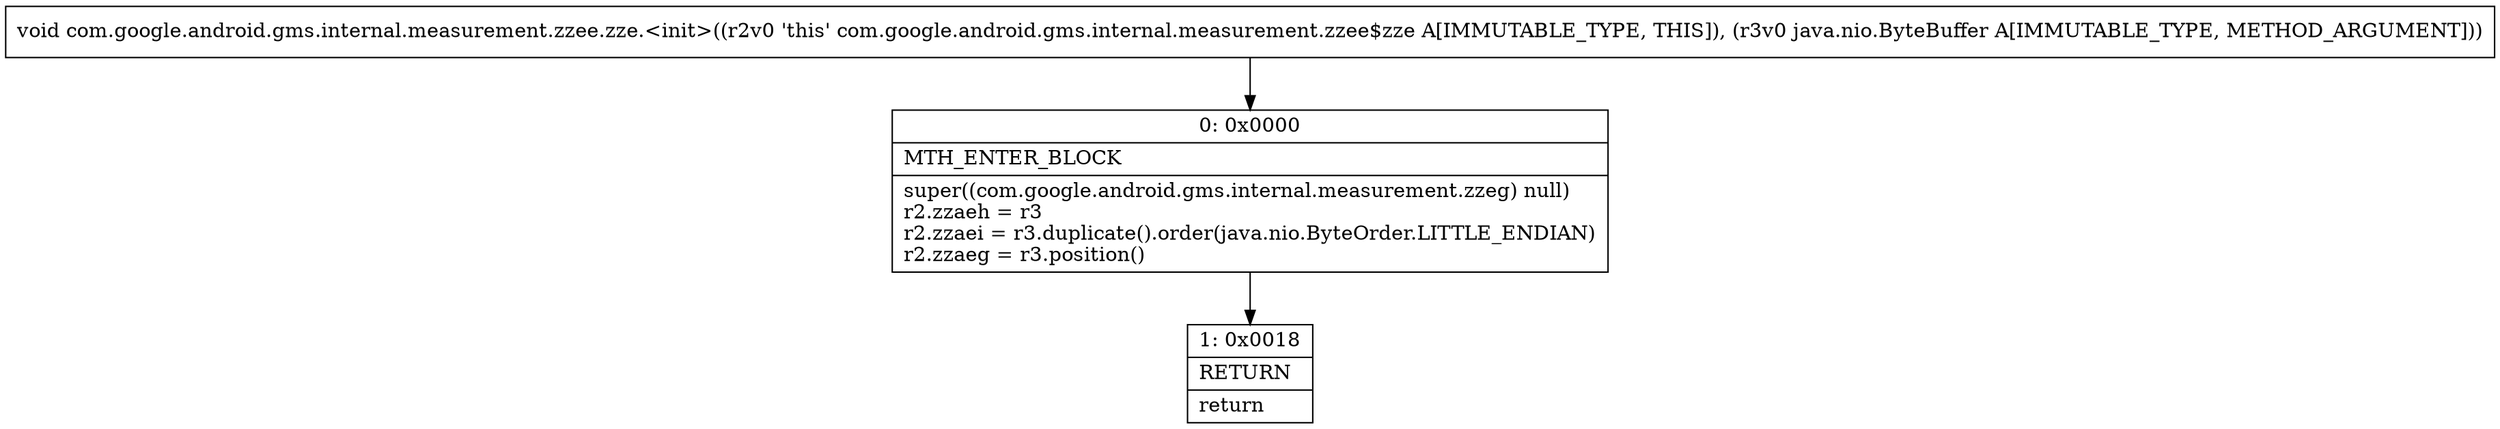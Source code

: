 digraph "CFG forcom.google.android.gms.internal.measurement.zzee.zze.\<init\>(Ljava\/nio\/ByteBuffer;)V" {
Node_0 [shape=record,label="{0\:\ 0x0000|MTH_ENTER_BLOCK\l|super((com.google.android.gms.internal.measurement.zzeg) null)\lr2.zzaeh = r3\lr2.zzaei = r3.duplicate().order(java.nio.ByteOrder.LITTLE_ENDIAN)\lr2.zzaeg = r3.position()\l}"];
Node_1 [shape=record,label="{1\:\ 0x0018|RETURN\l|return\l}"];
MethodNode[shape=record,label="{void com.google.android.gms.internal.measurement.zzee.zze.\<init\>((r2v0 'this' com.google.android.gms.internal.measurement.zzee$zze A[IMMUTABLE_TYPE, THIS]), (r3v0 java.nio.ByteBuffer A[IMMUTABLE_TYPE, METHOD_ARGUMENT])) }"];
MethodNode -> Node_0;
Node_0 -> Node_1;
}

